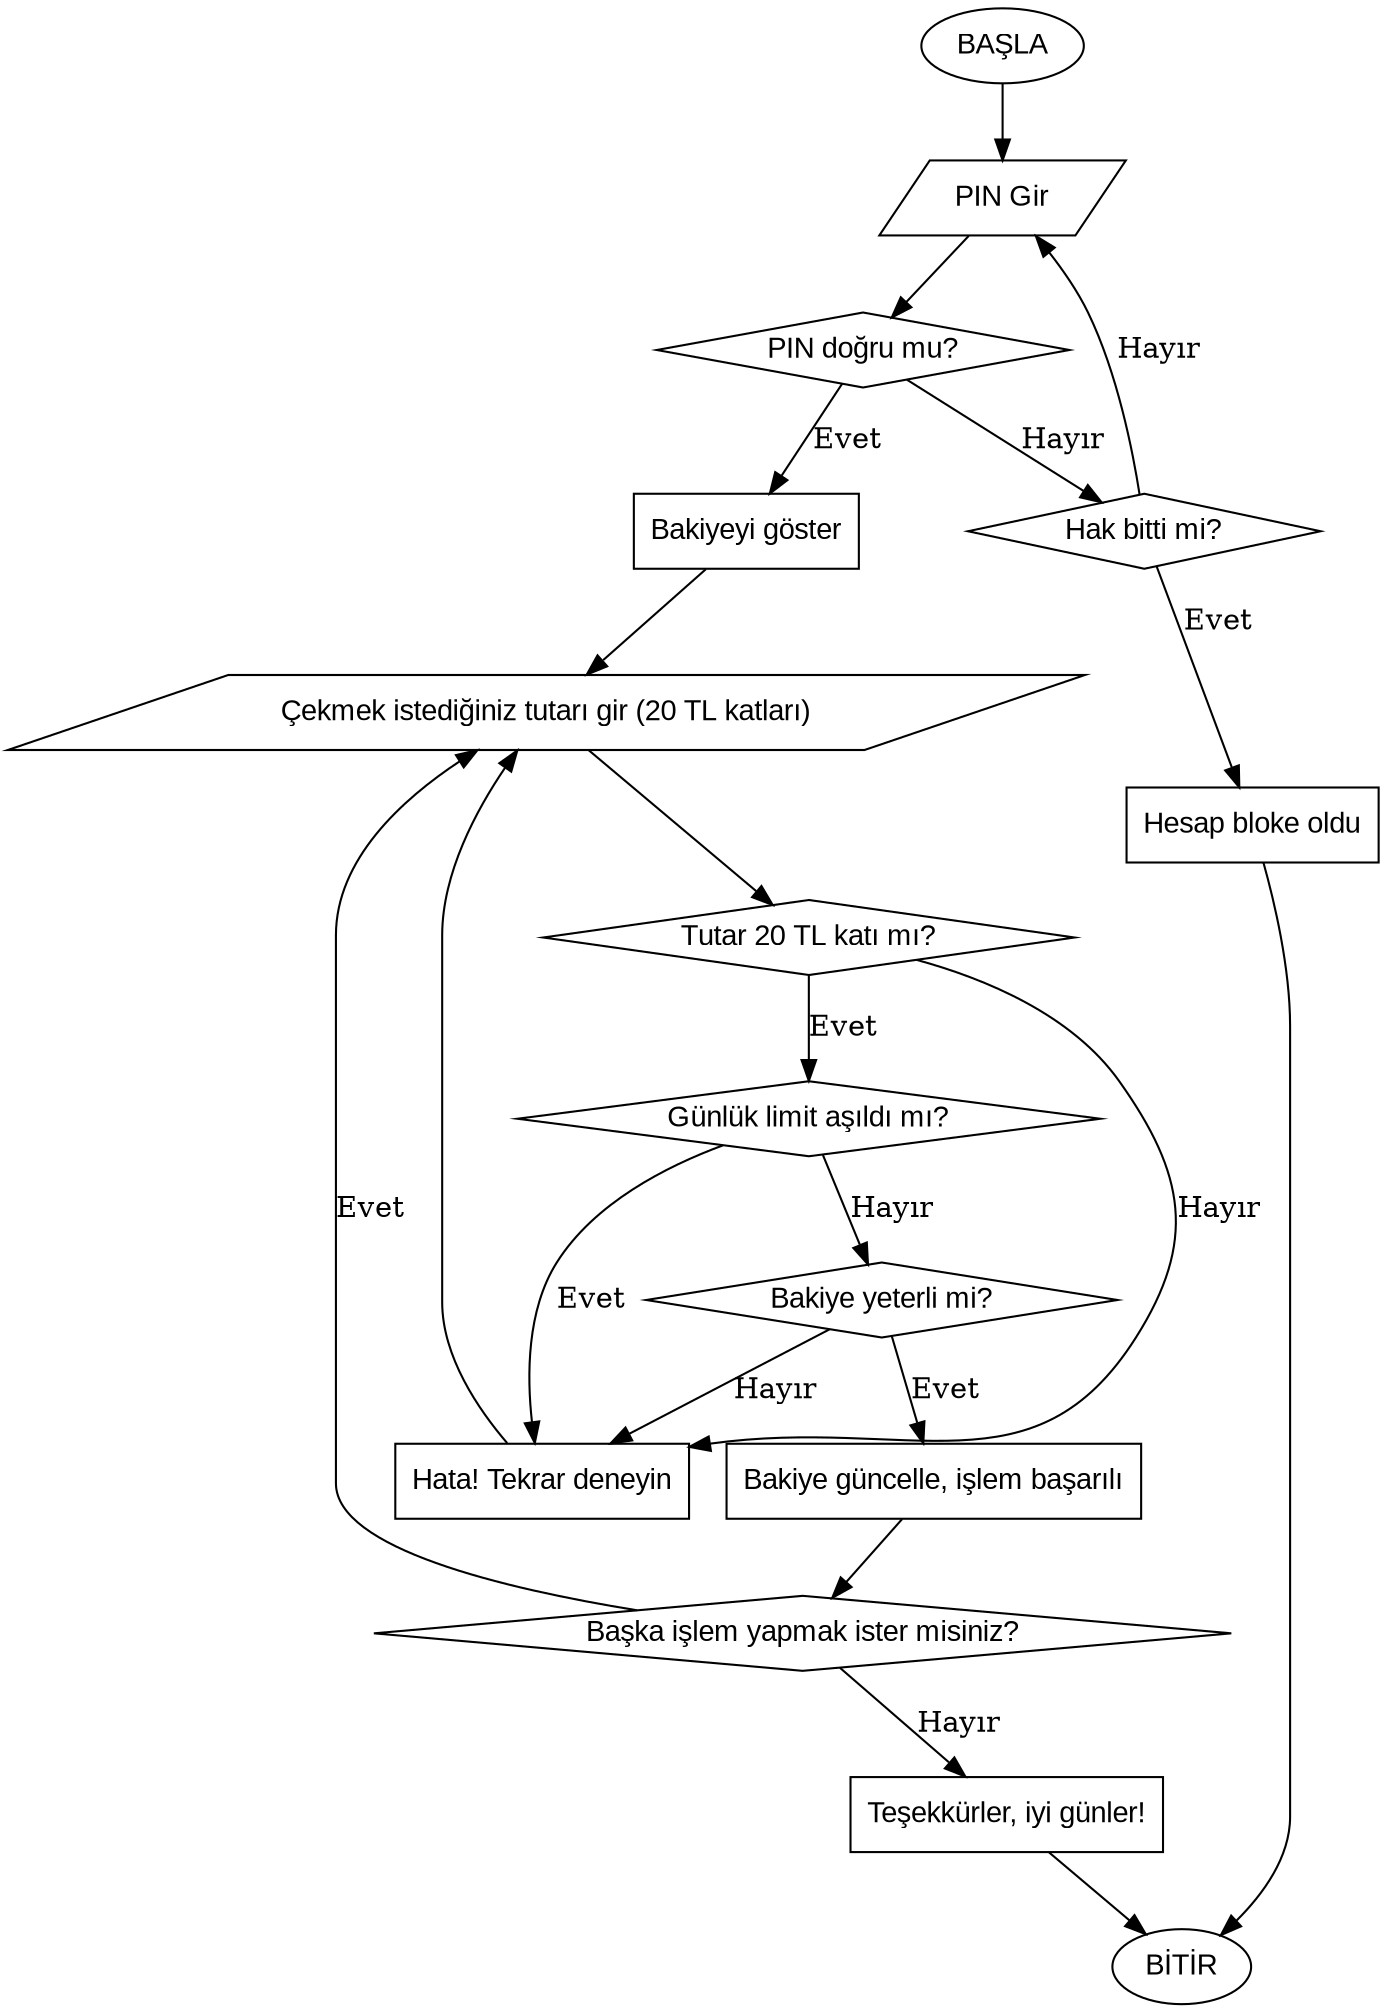 digraph ATM {
    rankdir=TB; // Yukarıdan aşağıya
    node [fontname="Arial"];

    // Başla / Bitir
    BASLA [shape=oval, label="BAŞLA"];
    BITIR [shape=oval, label="BİTİR"];

    // PIN kontrol
    PIN_GIR [shape=parallelogram, label="PIN Gir"];
    PIN_DOGRU_MU [shape=diamond, label="PIN doğru mu?"];
    HAK_BITTI [shape=diamond, label="Hak bitti mi?"];

    // İşlem döngüsü
    BAKIYE_GOSTER [shape=box, label="Bakiyeyi göster"];
    TUTAR_GIR [shape=parallelogram, label="Çekmek istediğiniz tutarı gir (20 TL katları)"];
    TUTAR_KONTROL [shape=diamond, label="Tutar 20 TL katı mı?"];
    GUNLUK_LIMIT_KONTROL [shape=diamond, label="Günlük limit aşıldı mı?"];
    BAKIYE_KONTROL [shape=diamond, label="Bakiye yeterli mi?"];
    ISLEM_YAP [shape=box, label="Bakiye güncelle, işlem başarılı"];
    TEKRAR_ISLEM [shape=diamond, label="Başka işlem yapmak ister misiniz?"];

    // Mesajlar
    MESAJ_HATA [shape=box, label="Hata! Tekrar deneyin"];
    MESAJ_HAK [shape=box, label="Hesap bloke oldu"];
    MESAJ_TES_ [shape=box, label="Teşekkürler, iyi günler!"];

    // Bağlantılar
    BASLA -> PIN_GIR;
    PIN_GIR -> PIN_DOGRU_MU;
    PIN_DOGRU_MU -> BAKIYE_GOSTER [label="Evet"];
    PIN_DOGRU_MU -> HAK_BITTI [label="Hayır"];
    HAK_BITTI -> PIN_GIR [label="Hayır"];
    HAK_BITTI -> MESAJ_HAK [label="Evet"];
    MESAJ_HAK -> BITIR;

    // İşlem döngüsü
    BAKIYE_GOSTER -> TUTAR_GIR;
    TUTAR_GIR -> TUTAR_KONTROL;
    TUTAR_KONTROL -> MESAJ_HATA [label="Hayır"];
    MESAJ_HATA -> TUTAR_GIR;
    TUTAR_KONTROL -> GUNLUK_LIMIT_KONTROL [label="Evet"];
    GUNLUK_LIMIT_KONTROL -> MESAJ_HATA [label="Evet"];
    GUNLUK_LIMIT_KONTROL -> BAKIYE_KONTROL [label="Hayır"];
    BAKIYE_KONTROL -> MESAJ_HATA [label="Hayır"];
    BAKIYE_KONTROL -> ISLEM_YAP [label="Evet"];
    ISLEM_YAP -> TEKRAR_ISLEM;
    TEKRAR_ISLEM -> TUTAR_GIR [label="Evet"];
    TEKRAR_ISLEM -> MESAJ_TES_ [label="Hayır"];
    MESAJ_TES_ -> BITIR;
}
